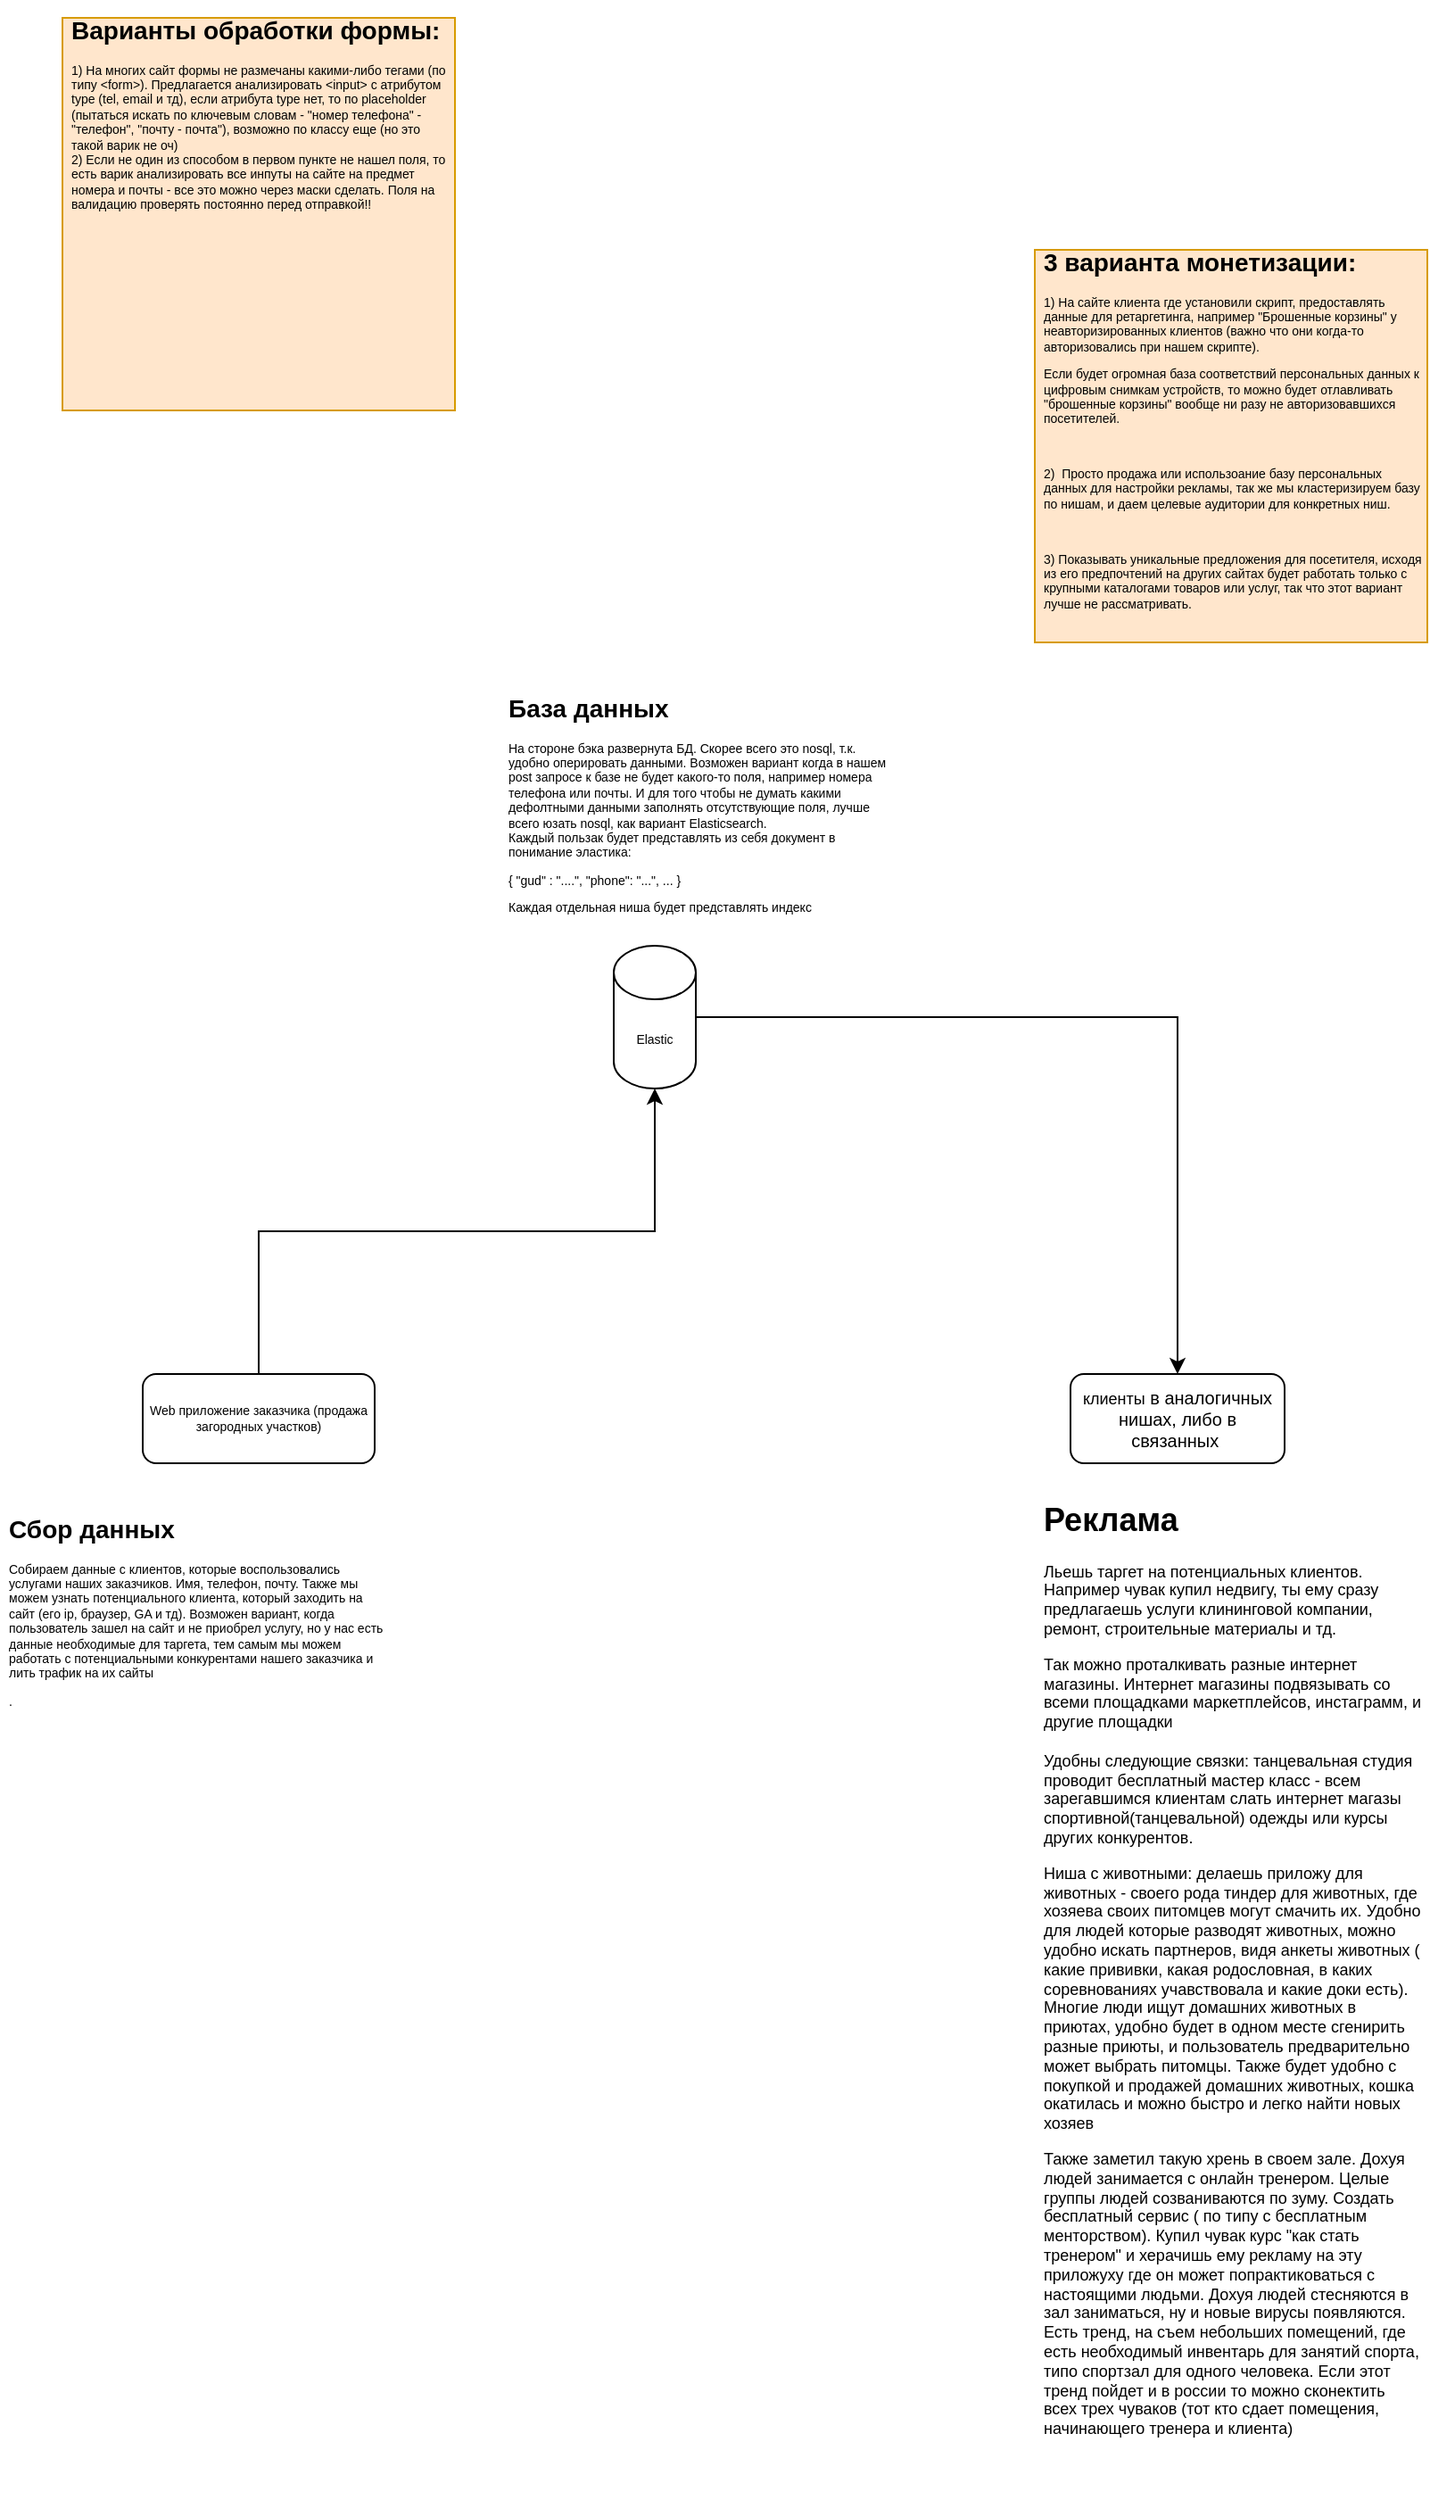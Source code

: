 <mxfile version="20.2.3" type="github">
  <diagram id="C5RBs43oDa-KdzZeNtuy" name="Page-1">
    <mxGraphModel dx="433" dy="1463" grid="1" gridSize="10" guides="1" tooltips="1" connect="1" arrows="1" fold="1" page="1" pageScale="1" pageWidth="827" pageHeight="1169" math="0" shadow="0">
      <root>
        <mxCell id="WIyWlLk6GJQsqaUBKTNV-0" />
        <mxCell id="WIyWlLk6GJQsqaUBKTNV-1" parent="WIyWlLk6GJQsqaUBKTNV-0" />
        <mxCell id="ckcIEzo2NA76HNStzIgR-6" style="edgeStyle=orthogonalEdgeStyle;rounded=0;orthogonalLoop=1;jettySize=auto;html=1;exitX=0.5;exitY=0;exitDx=0;exitDy=0;fontSize=5;entryX=0.5;entryY=1;entryDx=0;entryDy=0;entryPerimeter=0;" parent="WIyWlLk6GJQsqaUBKTNV-1" source="WIyWlLk6GJQsqaUBKTNV-3" target="ckcIEzo2NA76HNStzIgR-4" edge="1">
          <mxGeometry relative="1" as="geometry">
            <mxPoint x="350" y="250" as="targetPoint" />
          </mxGeometry>
        </mxCell>
        <mxCell id="WIyWlLk6GJQsqaUBKTNV-3" value="Web приложение заказчика (продажа загородных участков)" style="rounded=1;whiteSpace=wrap;html=1;fontSize=7;glass=0;strokeWidth=1;shadow=0;" parent="WIyWlLk6GJQsqaUBKTNV-1" vertex="1">
          <mxGeometry x="90" y="460" width="130" height="50" as="geometry" />
        </mxCell>
        <mxCell id="ckcIEzo2NA76HNStzIgR-3" value="&lt;h1&gt;Сбор данных&lt;/h1&gt;&lt;span style=&quot;text-align: center;&quot;&gt;Собираем данные с клиентов, которые воспользовались услугами наших заказчиков. Имя, телефон, почту. Также мы можем узнать потенциального клиента, который заходить на сайт (его ip, браузер, GA и тд). Возможен вариант, когда пользователь зашел на сайт и не приобрел услугу, но у нас есть данные необходимые для таргета, тем самым мы можем работать с потенциальными конкурентами нашего заказчика и лить трафик на их сайты&amp;nbsp;&lt;br&gt;&lt;/span&gt;&lt;p&gt;.&lt;/p&gt;" style="text;html=1;strokeColor=none;fillColor=none;spacing=5;spacingTop=-20;whiteSpace=wrap;overflow=hidden;rounded=0;fontSize=7;" parent="WIyWlLk6GJQsqaUBKTNV-1" vertex="1">
          <mxGeometry x="10" y="540" width="220" height="140" as="geometry" />
        </mxCell>
        <mxCell id="ckcIEzo2NA76HNStzIgR-9" style="edgeStyle=orthogonalEdgeStyle;rounded=0;orthogonalLoop=1;jettySize=auto;html=1;exitX=1;exitY=0.5;exitDx=0;exitDy=0;exitPerimeter=0;entryX=0.5;entryY=0;entryDx=0;entryDy=0;fontSize=9;" parent="WIyWlLk6GJQsqaUBKTNV-1" source="ckcIEzo2NA76HNStzIgR-4" target="ckcIEzo2NA76HNStzIgR-7" edge="1">
          <mxGeometry relative="1" as="geometry" />
        </mxCell>
        <mxCell id="ckcIEzo2NA76HNStzIgR-4" value="Elastic" style="shape=cylinder3;whiteSpace=wrap;html=1;boundedLbl=1;backgroundOutline=1;size=15;fontSize=7;" parent="WIyWlLk6GJQsqaUBKTNV-1" vertex="1">
          <mxGeometry x="354" y="220" width="46" height="80" as="geometry" />
        </mxCell>
        <mxCell id="ckcIEzo2NA76HNStzIgR-5" value="&lt;h1&gt;База данных&lt;/h1&gt;&lt;p&gt;На стороне бэка развернута БД. Скорее всего это nosql, т.к. удобно оперировать данными. Возможен вариант когда в нашем post запросе к базе не будет какого-то поля, например номера телефона или почты. И для того чтобы не думать какими дефолтными данными заполнять отсутствующие поля, лучше всего юзать nosql, как вариант Elasticsearch.&lt;br&gt;Каждый пользак будет представлять из себя документ в понимание эластика:&lt;/p&gt;&lt;p&gt;{ &quot;gud&quot; : &quot;....&quot;, &quot;phone&quot;: &quot;...&quot;, ... }&lt;/p&gt;&lt;p&gt;Каждая отдельная ниша будет представлять индекс&lt;/p&gt;&lt;br&gt;&lt;p&gt;&lt;span style=&quot;background-color: initial;&quot;&gt;&amp;nbsp;&lt;/span&gt;&lt;/p&gt;&lt;p&gt;&amp;nbsp;&lt;br&gt;&lt;br&gt;&lt;/p&gt;" style="text;html=1;strokeColor=none;fillColor=none;spacing=5;spacingTop=-20;whiteSpace=wrap;overflow=hidden;rounded=0;fontSize=7;" parent="WIyWlLk6GJQsqaUBKTNV-1" vertex="1">
          <mxGeometry x="290" y="80" width="220" height="140" as="geometry" />
        </mxCell>
        <mxCell id="ckcIEzo2NA76HNStzIgR-7" value="&lt;font style=&quot;&quot;&gt;&lt;font style=&quot;&quot;&gt;&lt;span style=&quot;font-size: 9px;&quot;&gt;клиенты&lt;/span&gt;&lt;font size=&quot;1&quot;&gt;&amp;nbsp;в аналогичных нишах, либо в связанных&amp;nbsp;&lt;/font&gt;&lt;br&gt;&lt;/font&gt;&lt;/font&gt;" style="rounded=1;whiteSpace=wrap;html=1;fontSize=5;" parent="WIyWlLk6GJQsqaUBKTNV-1" vertex="1">
          <mxGeometry x="610" y="460" width="120" height="50" as="geometry" />
        </mxCell>
        <mxCell id="ckcIEzo2NA76HNStzIgR-8" value="&lt;h1&gt;Реклама&lt;/h1&gt;&lt;p&gt;Льешь таргет на потенциальных клиентов. Например чувак купил недвигу, ты ему сразу предлагаешь услуги клининговой компании, ремонт, строительные материалы и тд.&lt;/p&gt;&lt;p&gt;Так можно проталкивать разные интернет магазины. Интернет магазины подвязывать со всеми площадками маркетплейсов, инстаграмм, и другие площадки&lt;br&gt;&lt;br&gt;Удобны следующие связки: танцевальная студия проводит бесплатный мастер класс - всем зарегавшимся клиентам слать интернет магазы спортивной(танцевальной) одежды или курсы других конкурентов.&lt;/p&gt;&lt;p&gt;Ниша с животными: делаешь приложу для животных - своего рода тиндер для животных, где хозяева своих питомцев могут смачить их. Удобно для людей которые разводят животных, можно удобно искать партнеров, видя анкеты животных ( какие прививки, какая родословная, в каких соревнованиях учавствовала и какие доки есть). Многие люди ищут домашних животных в приютах, удобно будет в одном месте сгенирить разные приюты, и пользователь предварительно может выбрать питомцы. Также будет удобно с покупкой и продажей домашних животных, кошка окатилась и можно быстро и легко найти новых хозяев&lt;/p&gt;&lt;p&gt;Также заметил такую хрень в своем зале. Дохуя людей занимается с онлайн тренером. Целые группы людей созваниваются по зуму. Создать бесплатный сервис ( по типу с бесплатным менторством). Купил чувак курс &quot;как стать тренером&quot; и херачишь ему рекламу на эту приложуху где он может попрактиковаться с настоящими людьми. Дохуя людей стесняются в зал заниматься, ну и новые вирусы появляются. Есть тренд, на съем небольших помещений, где есть необходимый инвентарь для занятий спорта, типо спортзал для одного человека. Если этот тренд пойдет и в россии то можно сконектить всех трех чуваков (тот кто сдает помещения, начинающего тренера и клиента)&lt;/p&gt;" style="text;html=1;strokeColor=none;fillColor=none;spacing=5;spacingTop=-20;whiteSpace=wrap;overflow=hidden;rounded=0;fontSize=9;" parent="WIyWlLk6GJQsqaUBKTNV-1" vertex="1">
          <mxGeometry x="590" y="530" width="220" height="560" as="geometry" />
        </mxCell>
        <mxCell id="GjVGj1y_YxJp9ReLlNoz-2" value="&lt;h1&gt;3 варианта монетизации:&lt;/h1&gt;&lt;p&gt;1) На сайте клиента где установили скрипт, предоставлять данные для ретаргетинга, например &quot;Брошенные корзины&quot; у неавторизированных клиентов (важно что они когда-то авторизовались при нашем скрипте).&amp;nbsp;&amp;nbsp;&lt;/p&gt;&lt;p&gt;Если будет огромная база соответствий персональных данных к цифровым снимкам устройств, то можно будет отлавливать &quot;брошенные корзины&quot; вообще ни разу не авторизовавшихся посетителей.&lt;/p&gt;&lt;p&gt;&lt;br&gt;&lt;/p&gt;&lt;p&gt;2)&amp;nbsp; Просто продажа или использоание базу персональных данных для настройки рекламы, так же мы кластеризируем базу по нишам, и даем целевые аудитории для конкретных ниш.&amp;nbsp;&lt;/p&gt;&lt;p&gt;&lt;br&gt;&lt;/p&gt;&lt;p&gt;3) Показывать уникальные предложения для посетителя, исходя из его предпочтений на других сайтах будет работать только с крупными каталогами товаров или услуг, так что этот вариант лучше не рассматривать.&lt;/p&gt;&lt;br&gt;&lt;p&gt;&lt;span style=&quot;background-color: initial;&quot;&gt;&amp;nbsp;&lt;/span&gt;&lt;/p&gt;&lt;p&gt;&amp;nbsp;&lt;br&gt;&lt;br&gt;&lt;/p&gt;" style="text;html=1;strokeColor=#d79b00;fillColor=#ffe6cc;spacing=5;spacingTop=-20;whiteSpace=wrap;overflow=hidden;rounded=0;fontSize=7;" parent="WIyWlLk6GJQsqaUBKTNV-1" vertex="1">
          <mxGeometry x="590" y="-170" width="220" height="220" as="geometry" />
        </mxCell>
        <mxCell id="qtsmU9VUnBWpyHs9i7Vn-0" value="&lt;h1&gt;Варианты обработки формы:&lt;/h1&gt;&lt;p&gt;1) На многих сайт формы не размечаны какими-либо тегами (по типу &amp;lt;form&amp;gt;). Предлагается анализировать &amp;lt;input&amp;gt; с атрибутом type (tel, email и тд), если атрибута type нет, то по placeholder (пытаться искать по ключевым словам - &quot;номер телефона&quot; - &quot;телефон&quot;, &quot;почту - почта&quot;), возможно по классу еще (но это такой варик не оч)&lt;br&gt;2) Если не один из способом в первом пункте не нашел поля, то есть варик анализировать все инпуты на сайте на предмет номера и почты - все это можно через маски сделать. Поля на валидацию проверять постоянно перед отправкой!!&amp;nbsp;&lt;/p&gt;&lt;br&gt;&lt;p&gt;&lt;span style=&quot;background-color: initial;&quot;&gt;&amp;nbsp;&lt;/span&gt;&lt;/p&gt;&lt;p&gt;&amp;nbsp;&lt;br&gt;&lt;br&gt;&lt;/p&gt;" style="text;html=1;strokeColor=#d79b00;fillColor=#ffe6cc;spacing=5;spacingTop=-20;whiteSpace=wrap;overflow=hidden;rounded=0;fontSize=7;" vertex="1" parent="WIyWlLk6GJQsqaUBKTNV-1">
          <mxGeometry x="45" y="-300" width="220" height="220" as="geometry" />
        </mxCell>
      </root>
    </mxGraphModel>
  </diagram>
</mxfile>
